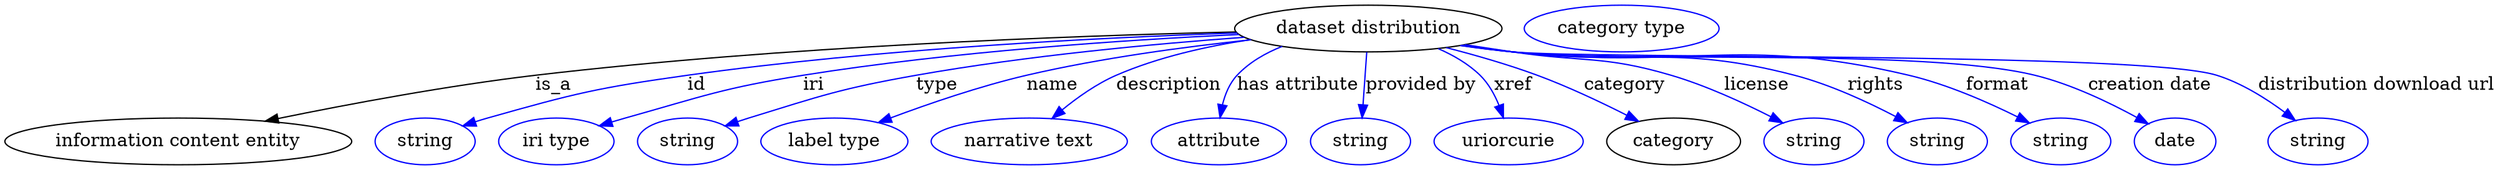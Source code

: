 digraph {
	graph [bb="0,0,1914.2,123"];
	node [label="\N"];
	"dataset distribution"	[height=0.5,
		label="dataset distribution",
		pos="1047.2,105",
		width=2.8525];
	"information content entity"	[height=0.5,
		pos="133.24,18",
		width=3.7011];
	"dataset distribution" -> "information content entity"	[label=is_a,
		lp="423.24,61.5",
		pos="e,200.38,33.58 945.52,102.32 819.33,99.334 597.77,91.161 409.24,69 341.63,61.052 265.55,46.874 210.42,35.641"];
	id	[color=blue,
		height=0.5,
		label=string,
		pos="323.24,18",
		width=1.0652];
	"dataset distribution" -> id	[color=blue,
		label=id,
		lp="535.24,61.5",
		pos="e,352.23,29.966 946.35,101.37 841.46,97.662 672.72,88.956 528.24,69 457.61,59.244 439.89,55.278 371.24,36 368.13,35.128 364.94,34.158 \
361.74,33.138",
		style=solid];
	iri	[color=blue,
		height=0.5,
		label="iri type",
		pos="424.24,18",
		width=1.2277];
	"dataset distribution" -> iri	[color=blue,
		label=iri,
		lp="622.24,61.5",
		pos="e,457.79,29.97 947.82,100.41 859.71,96.177 727.79,87.25 614.24,69 563.07,60.777 505.72,44.705 467.55,32.996",
		style=solid];
	type	[color=blue,
		height=0.5,
		label=string,
		pos="525.24,18",
		width=1.0652];
	"dataset distribution" -> type	[color=blue,
		label=type,
		lp="716.24,61.5",
		pos="e,554.18,29.953 951.7,98.283 881.7,93.144 784.58,84.037 700.24,69 642.4,58.689 628.37,53.344 572.24,36 569.48,35.147 566.64,34.229 \
563.8,33.277",
		style=solid];
	name	[color=blue,
		height=0.5,
		label="label type",
		pos="638.24,18",
		width=1.5707];
	"dataset distribution" -> name	[color=blue,
		label=name,
		lp="804.24,61.5",
		pos="e,671.61,32.545 956.67,96.407 905.58,91.016 840.85,82.321 784.24,69 748.74,60.646 709.72,47.041 680.95,36.13",
		style=solid];
	description	[color=blue,
		height=0.5,
		label="narrative text",
		pos="788.24,18",
		width=2.0943];
	"dataset distribution" -> description	[color=blue,
		label=description,
		lp="893.74,61.5",
		pos="e,805.22,35.762 955.74,96.594 922.44,91.571 885.15,83.142 853.24,69 838.68,62.549 824.43,52.19 813.01,42.57",
		style=solid];
	"has attribute"	[color=blue,
		height=0.5,
		label=attribute,
		pos="933.24,18",
		width=1.4443];
	"dataset distribution" -> "has attribute"	[color=blue,
		label="has attribute",
		lp="993.24,61.5",
		pos="e,933.72,36.228 980.55,91.274 967.76,86.17 955.49,79.019 946.24,69 940.5,62.793 937.23,54.382 935.38,46.23",
		style=solid];
	"provided by"	[color=blue,
		height=0.5,
		label=string,
		pos="1041.2,18",
		width=1.0652];
	"dataset distribution" -> "provided by"	[color=blue,
		label="provided by",
		lp="1087.7,61.5",
		pos="e,1042.5,36.175 1046,86.799 1045.2,75.163 1044.1,59.548 1043.2,46.237",
		style=solid];
	xref	[color=blue,
		height=0.5,
		label=uriorcurie,
		pos="1155.2,18",
		width=1.5887];
	"dataset distribution" -> xref	[color=blue,
		label=xref,
		lp="1158.7,61.5",
		pos="e,1151.2,36.207 1101.1,89.481 1112.7,84.439 1124.2,77.765 1133.2,69 1139.8,62.632 1144.5,53.979 1147.9,45.661",
		style=solid];
	category	[height=0.5,
		pos="1282.2,18",
		width=1.4263];
	"dataset distribution" -> category	[color=blue,
		label=category,
		lp="1244.7,61.5",
		pos="e,1255.2,33.554 1107.2,90.29 1129.4,84.562 1154.8,77.298 1177.2,69 1200.8,60.306 1226.2,48.266 1246.2,38.179",
		style=solid];
	license	[color=blue,
		height=0.5,
		label=string,
		pos="1390.2,18",
		width=1.0652];
	"dataset distribution" -> license	[color=blue,
		label=license,
		lp="1346.2,61.5",
		pos="e,1366.1,32.363 1121.6,92.559 1133.8,90.69 1146.4,88.783 1158.2,87 1212.4,78.851 1227.7,84.492 1280.2,69 1307.1,61.098 1335.8,47.871 \
1357.1,37.007",
		style=solid];
	rights	[color=blue,
		height=0.5,
		label=string,
		pos="1485.2,18",
		width=1.0652];
	"dataset distribution" -> rights	[color=blue,
		label=rights,
		lp="1437.7,61.5",
		pos="e,1462.1,32.382 1119.7,92.166 1132.5,90.282 1145.8,88.472 1158.2,87 1254.3,75.668 1281.6,93.383 1375.2,69 1402.6,61.864 1431.7,48.347 \
1453.1,37.164",
		style=solid];
	format	[color=blue,
		height=0.5,
		label=string,
		pos="1580.2,18",
		width=1.0652];
	"dataset distribution" -> format	[color=blue,
		label=format,
		lp="1531.7,61.5",
		pos="e,1556,32.31 1118.8,92.045 1131.9,90.14 1145.4,88.354 1158.2,87 1293.3,72.706 1331.1,100.14 1463.2,69 1492.7,62.054 1524.2,48.206 \
1547,36.841",
		style=solid];
	"creation date"	[color=blue,
		height=0.5,
		label=date,
		pos="1668.2,18",
		width=0.86659];
	"dataset distribution" -> "creation date"	[color=blue,
		label="creation date",
		lp="1648.7,61.5",
		pos="e,1647.6,31.516 1118.5,91.938 1131.6,90.032 1145.3,88.273 1158.2,87 1247.2,78.219 1473.4,90.183 1560.2,69 1588.2,62.178 1617.7,47.964 \
1638.8,36.429",
		style=solid];
	"distribution download url"	[color=blue,
		height=0.5,
		label=string,
		pos="1778.2,18",
		width=1.0652];
	"dataset distribution" -> "distribution download url"	[color=blue,
		label="distribution download url",
		lp="1823.2,61.5",
		pos="e,1760.7,34.171 1117.8,91.901 1131.2,89.974 1145.1,88.217 1158.2,87 1218.2,81.429 1642.7,86.9 1700.2,69 1719.4,63.048 1738.3,51.052 \
1752.8,40.302",
		style=solid];
	"named thing_category"	[color=blue,
		height=0.5,
		label="category type",
		pos="1242.2,105",
		width=2.0762];
}
